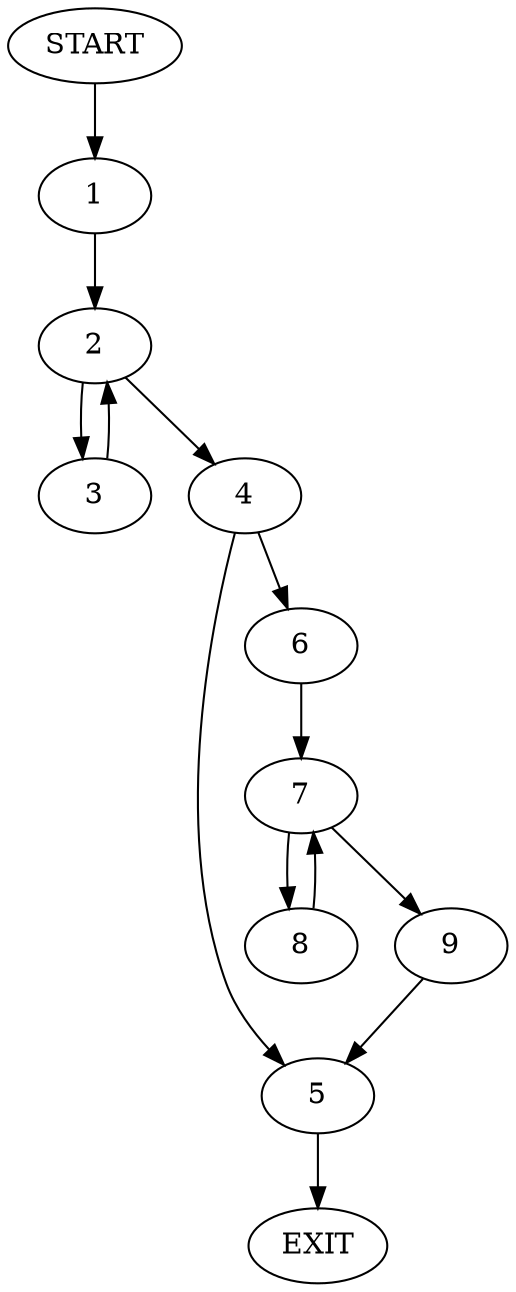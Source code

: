 digraph {
0 [label="START"]
10 [label="EXIT"]
0 -> 1
1 -> 2
2 -> 3
2 -> 4
3 -> 2
4 -> 5
4 -> 6
5 -> 10
6 -> 7
7 -> 8
7 -> 9
8 -> 7
9 -> 5
}
